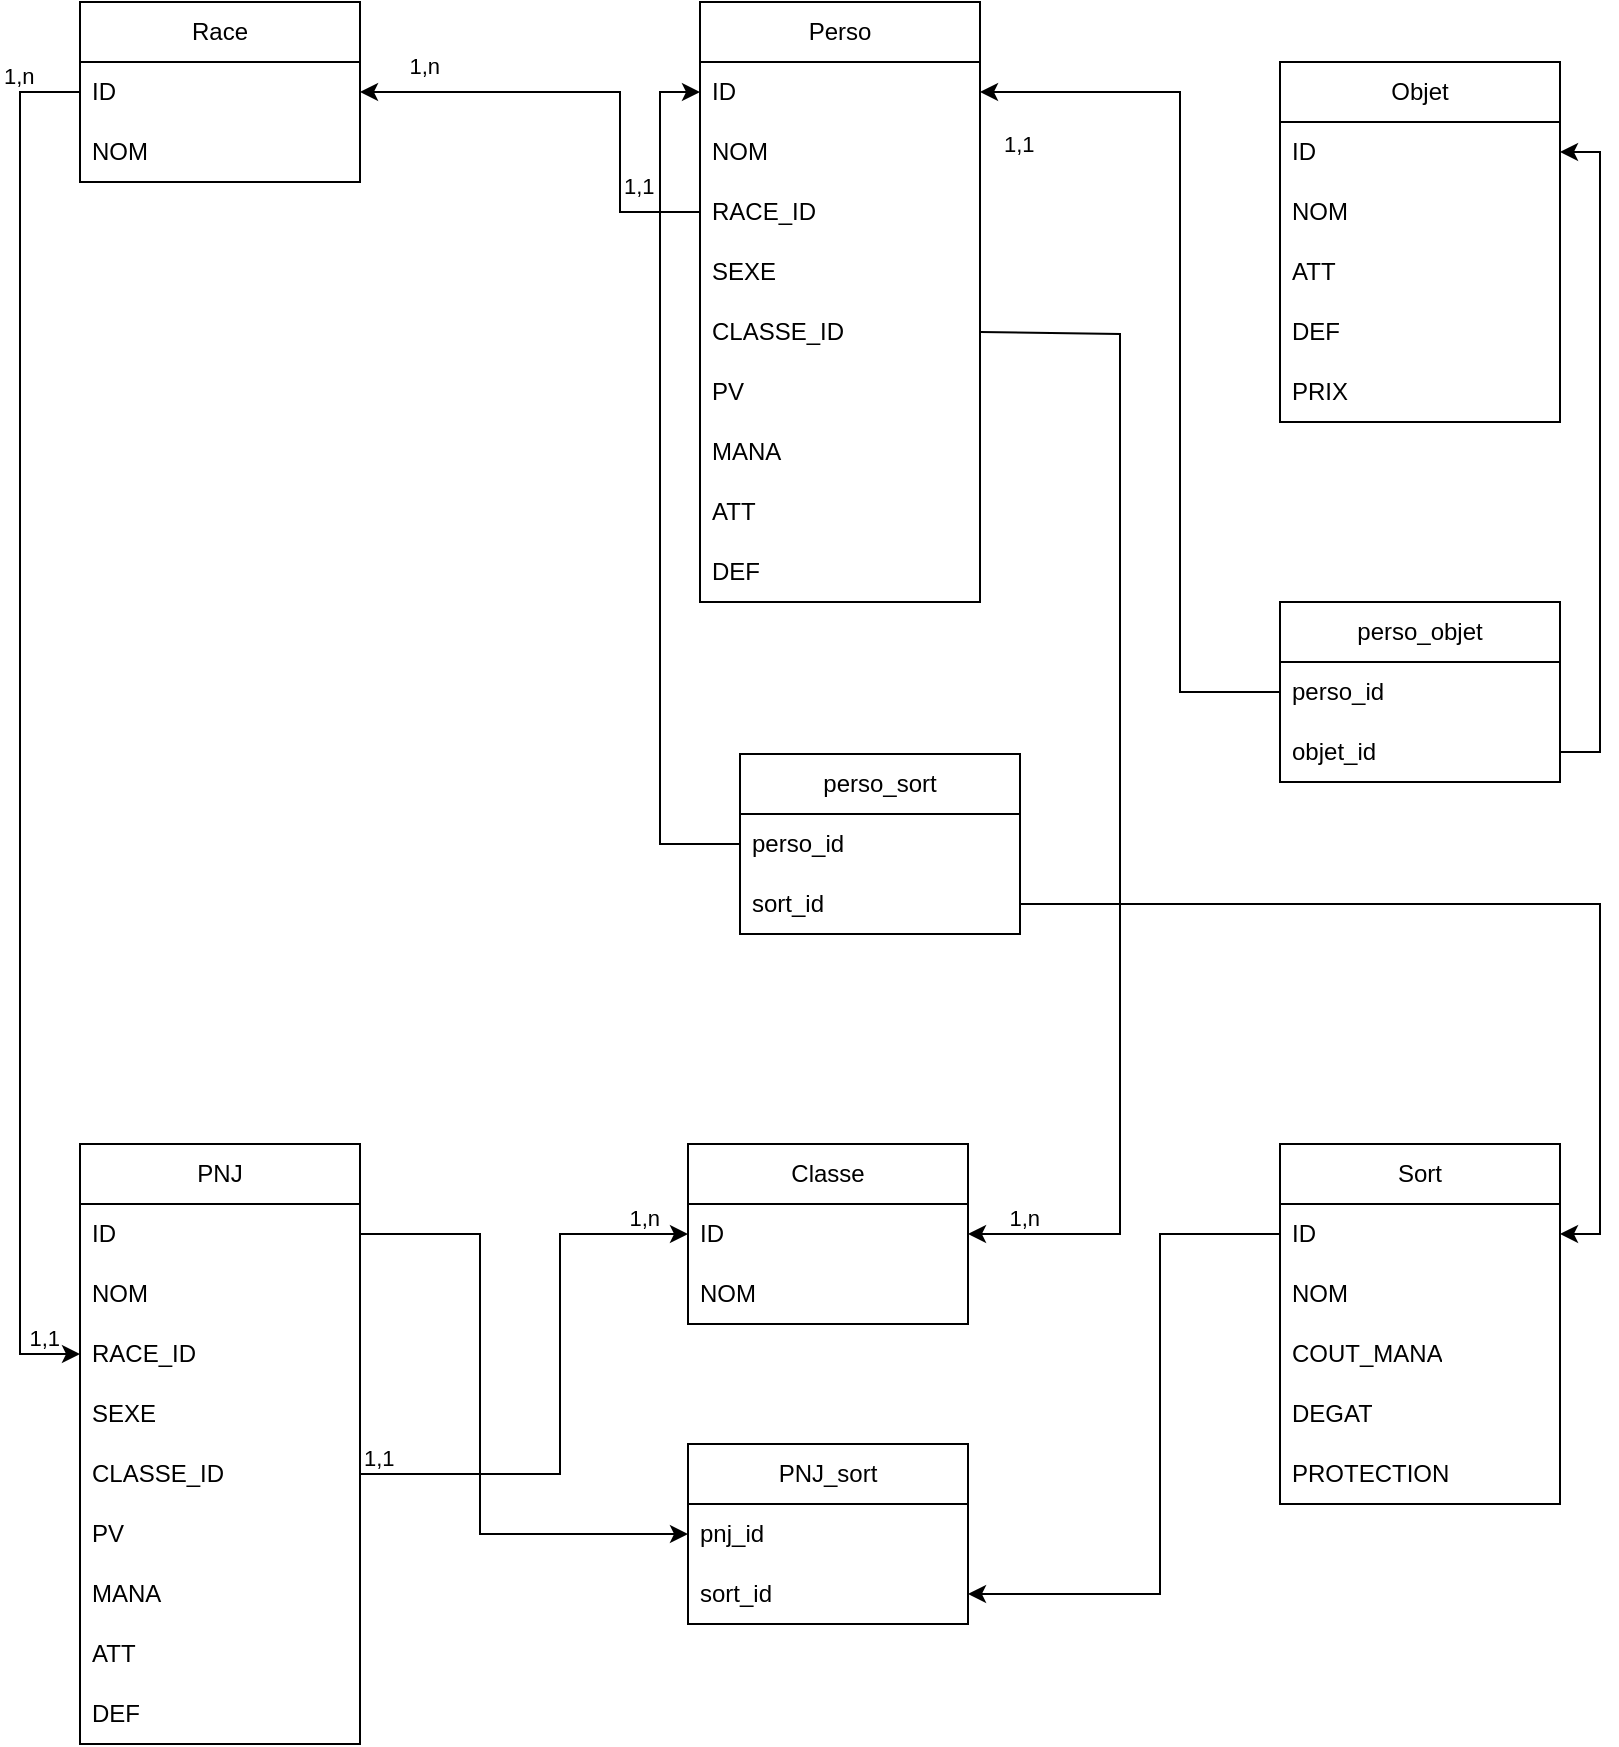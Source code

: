 <mxfile version="21.1.3" type="github">
  <diagram name="Page-1" id="8PCjq-Uvg6T5y5xdZmpN">
    <mxGraphModel dx="1687" dy="2058" grid="1" gridSize="10" guides="1" tooltips="1" connect="1" arrows="1" fold="1" page="1" pageScale="1" pageWidth="827" pageHeight="1169" math="0" shadow="0">
      <root>
        <mxCell id="0" />
        <mxCell id="1" parent="0" />
        <mxCell id="YlfL06Fh3YdPjYA1-dt0-1" value="Race" style="swimlane;fontStyle=0;childLayout=stackLayout;horizontal=1;startSize=30;horizontalStack=0;resizeParent=1;resizeParentMax=0;resizeLast=0;collapsible=1;marginBottom=0;whiteSpace=wrap;html=1;" vertex="1" parent="1">
          <mxGeometry x="40" y="-46" width="140" height="90" as="geometry">
            <mxRectangle x="40" y="40" width="60" height="30" as="alternateBounds" />
          </mxGeometry>
        </mxCell>
        <mxCell id="YlfL06Fh3YdPjYA1-dt0-2" value="ID" style="text;strokeColor=none;fillColor=none;align=left;verticalAlign=middle;spacingLeft=4;spacingRight=4;overflow=hidden;points=[[0,0.5],[1,0.5]];portConstraint=eastwest;rotatable=0;whiteSpace=wrap;html=1;" vertex="1" parent="YlfL06Fh3YdPjYA1-dt0-1">
          <mxGeometry y="30" width="140" height="30" as="geometry" />
        </mxCell>
        <mxCell id="YlfL06Fh3YdPjYA1-dt0-3" value="NOM" style="text;strokeColor=none;fillColor=none;align=left;verticalAlign=middle;spacingLeft=4;spacingRight=4;overflow=hidden;points=[[0,0.5],[1,0.5]];portConstraint=eastwest;rotatable=0;whiteSpace=wrap;html=1;" vertex="1" parent="YlfL06Fh3YdPjYA1-dt0-1">
          <mxGeometry y="60" width="140" height="30" as="geometry" />
        </mxCell>
        <mxCell id="YlfL06Fh3YdPjYA1-dt0-5" value="Objet" style="swimlane;fontStyle=0;childLayout=stackLayout;horizontal=1;startSize=30;horizontalStack=0;resizeParent=1;resizeParentMax=0;resizeLast=0;collapsible=1;marginBottom=0;whiteSpace=wrap;html=1;" vertex="1" parent="1">
          <mxGeometry x="640" y="-16" width="140" height="180" as="geometry" />
        </mxCell>
        <mxCell id="YlfL06Fh3YdPjYA1-dt0-6" value="ID" style="text;strokeColor=none;fillColor=none;align=left;verticalAlign=middle;spacingLeft=4;spacingRight=4;overflow=hidden;points=[[0,0.5],[1,0.5]];portConstraint=eastwest;rotatable=0;whiteSpace=wrap;html=1;" vertex="1" parent="YlfL06Fh3YdPjYA1-dt0-5">
          <mxGeometry y="30" width="140" height="30" as="geometry" />
        </mxCell>
        <mxCell id="YlfL06Fh3YdPjYA1-dt0-25" value="NOM" style="text;strokeColor=none;fillColor=none;align=left;verticalAlign=middle;spacingLeft=4;spacingRight=4;overflow=hidden;points=[[0,0.5],[1,0.5]];portConstraint=eastwest;rotatable=0;whiteSpace=wrap;html=1;" vertex="1" parent="YlfL06Fh3YdPjYA1-dt0-5">
          <mxGeometry y="60" width="140" height="30" as="geometry" />
        </mxCell>
        <mxCell id="YlfL06Fh3YdPjYA1-dt0-7" value="ATT" style="text;strokeColor=none;fillColor=none;align=left;verticalAlign=middle;spacingLeft=4;spacingRight=4;overflow=hidden;points=[[0,0.5],[1,0.5]];portConstraint=eastwest;rotatable=0;whiteSpace=wrap;html=1;" vertex="1" parent="YlfL06Fh3YdPjYA1-dt0-5">
          <mxGeometry y="90" width="140" height="30" as="geometry" />
        </mxCell>
        <mxCell id="YlfL06Fh3YdPjYA1-dt0-8" value="DEF" style="text;strokeColor=none;fillColor=none;align=left;verticalAlign=middle;spacingLeft=4;spacingRight=4;overflow=hidden;points=[[0,0.5],[1,0.5]];portConstraint=eastwest;rotatable=0;whiteSpace=wrap;html=1;" vertex="1" parent="YlfL06Fh3YdPjYA1-dt0-5">
          <mxGeometry y="120" width="140" height="30" as="geometry" />
        </mxCell>
        <mxCell id="YlfL06Fh3YdPjYA1-dt0-28" value="PRIX" style="text;strokeColor=none;fillColor=none;align=left;verticalAlign=middle;spacingLeft=4;spacingRight=4;overflow=hidden;points=[[0,0.5],[1,0.5]];portConstraint=eastwest;rotatable=0;whiteSpace=wrap;html=1;" vertex="1" parent="YlfL06Fh3YdPjYA1-dt0-5">
          <mxGeometry y="150" width="140" height="30" as="geometry" />
        </mxCell>
        <mxCell id="YlfL06Fh3YdPjYA1-dt0-9" value="Perso" style="swimlane;fontStyle=0;childLayout=stackLayout;horizontal=1;startSize=30;horizontalStack=0;resizeParent=1;resizeParentMax=0;resizeLast=0;collapsible=1;marginBottom=0;whiteSpace=wrap;html=1;" vertex="1" parent="1">
          <mxGeometry x="350" y="-46" width="140" height="300" as="geometry" />
        </mxCell>
        <mxCell id="YlfL06Fh3YdPjYA1-dt0-10" value="ID" style="text;strokeColor=none;fillColor=none;align=left;verticalAlign=middle;spacingLeft=4;spacingRight=4;overflow=hidden;points=[[0,0.5],[1,0.5]];portConstraint=eastwest;rotatable=0;whiteSpace=wrap;html=1;" vertex="1" parent="YlfL06Fh3YdPjYA1-dt0-9">
          <mxGeometry y="30" width="140" height="30" as="geometry" />
        </mxCell>
        <mxCell id="YlfL06Fh3YdPjYA1-dt0-11" value="NOM" style="text;strokeColor=none;fillColor=none;align=left;verticalAlign=middle;spacingLeft=4;spacingRight=4;overflow=hidden;points=[[0,0.5],[1,0.5]];portConstraint=eastwest;rotatable=0;whiteSpace=wrap;html=1;" vertex="1" parent="YlfL06Fh3YdPjYA1-dt0-9">
          <mxGeometry y="60" width="140" height="30" as="geometry" />
        </mxCell>
        <mxCell id="YlfL06Fh3YdPjYA1-dt0-12" value="RACE_ID" style="text;strokeColor=none;fillColor=none;align=left;verticalAlign=middle;spacingLeft=4;spacingRight=4;overflow=hidden;points=[[0,0.5],[1,0.5]];portConstraint=eastwest;rotatable=0;whiteSpace=wrap;html=1;" vertex="1" parent="YlfL06Fh3YdPjYA1-dt0-9">
          <mxGeometry y="90" width="140" height="30" as="geometry" />
        </mxCell>
        <mxCell id="YlfL06Fh3YdPjYA1-dt0-29" value="SEXE" style="text;strokeColor=none;fillColor=none;align=left;verticalAlign=middle;spacingLeft=4;spacingRight=4;overflow=hidden;points=[[0,0.5],[1,0.5]];portConstraint=eastwest;rotatable=0;whiteSpace=wrap;html=1;" vertex="1" parent="YlfL06Fh3YdPjYA1-dt0-9">
          <mxGeometry y="120" width="140" height="30" as="geometry" />
        </mxCell>
        <mxCell id="YlfL06Fh3YdPjYA1-dt0-31" value="CLASSE_ID" style="text;strokeColor=none;fillColor=none;align=left;verticalAlign=middle;spacingLeft=4;spacingRight=4;overflow=hidden;points=[[0,0.5],[1,0.5]];portConstraint=eastwest;rotatable=0;whiteSpace=wrap;html=1;" vertex="1" parent="YlfL06Fh3YdPjYA1-dt0-9">
          <mxGeometry y="150" width="140" height="30" as="geometry" />
        </mxCell>
        <mxCell id="YlfL06Fh3YdPjYA1-dt0-32" value="PV" style="text;strokeColor=none;fillColor=none;align=left;verticalAlign=middle;spacingLeft=4;spacingRight=4;overflow=hidden;points=[[0,0.5],[1,0.5]];portConstraint=eastwest;rotatable=0;whiteSpace=wrap;html=1;" vertex="1" parent="YlfL06Fh3YdPjYA1-dt0-9">
          <mxGeometry y="180" width="140" height="30" as="geometry" />
        </mxCell>
        <mxCell id="YlfL06Fh3YdPjYA1-dt0-33" value="MANA" style="text;strokeColor=none;fillColor=none;align=left;verticalAlign=middle;spacingLeft=4;spacingRight=4;overflow=hidden;points=[[0,0.5],[1,0.5]];portConstraint=eastwest;rotatable=0;whiteSpace=wrap;html=1;" vertex="1" parent="YlfL06Fh3YdPjYA1-dt0-9">
          <mxGeometry y="210" width="140" height="30" as="geometry" />
        </mxCell>
        <mxCell id="YlfL06Fh3YdPjYA1-dt0-34" value="ATT" style="text;strokeColor=none;fillColor=none;align=left;verticalAlign=middle;spacingLeft=4;spacingRight=4;overflow=hidden;points=[[0,0.5],[1,0.5]];portConstraint=eastwest;rotatable=0;whiteSpace=wrap;html=1;" vertex="1" parent="YlfL06Fh3YdPjYA1-dt0-9">
          <mxGeometry y="240" width="140" height="30" as="geometry" />
        </mxCell>
        <mxCell id="YlfL06Fh3YdPjYA1-dt0-30" value="DEF" style="text;strokeColor=none;fillColor=none;align=left;verticalAlign=middle;spacingLeft=4;spacingRight=4;overflow=hidden;points=[[0,0.5],[1,0.5]];portConstraint=eastwest;rotatable=0;whiteSpace=wrap;html=1;" vertex="1" parent="YlfL06Fh3YdPjYA1-dt0-9">
          <mxGeometry y="270" width="140" height="30" as="geometry" />
        </mxCell>
        <mxCell id="YlfL06Fh3YdPjYA1-dt0-17" value="Classe" style="swimlane;fontStyle=0;childLayout=stackLayout;horizontal=1;startSize=30;horizontalStack=0;resizeParent=1;resizeParentMax=0;resizeLast=0;collapsible=1;marginBottom=0;whiteSpace=wrap;html=1;" vertex="1" parent="1">
          <mxGeometry x="344" y="525" width="140" height="90" as="geometry" />
        </mxCell>
        <mxCell id="YlfL06Fh3YdPjYA1-dt0-18" value="ID" style="text;strokeColor=none;fillColor=none;align=left;verticalAlign=middle;spacingLeft=4;spacingRight=4;overflow=hidden;points=[[0,0.5],[1,0.5]];portConstraint=eastwest;rotatable=0;whiteSpace=wrap;html=1;" vertex="1" parent="YlfL06Fh3YdPjYA1-dt0-17">
          <mxGeometry y="30" width="140" height="30" as="geometry" />
        </mxCell>
        <mxCell id="YlfL06Fh3YdPjYA1-dt0-19" value="NOM" style="text;strokeColor=none;fillColor=none;align=left;verticalAlign=middle;spacingLeft=4;spacingRight=4;overflow=hidden;points=[[0,0.5],[1,0.5]];portConstraint=eastwest;rotatable=0;whiteSpace=wrap;html=1;" vertex="1" parent="YlfL06Fh3YdPjYA1-dt0-17">
          <mxGeometry y="60" width="140" height="30" as="geometry" />
        </mxCell>
        <mxCell id="YlfL06Fh3YdPjYA1-dt0-21" value="Sort" style="swimlane;fontStyle=0;childLayout=stackLayout;horizontal=1;startSize=30;horizontalStack=0;resizeParent=1;resizeParentMax=0;resizeLast=0;collapsible=1;marginBottom=0;whiteSpace=wrap;html=1;" vertex="1" parent="1">
          <mxGeometry x="640" y="525" width="140" height="180" as="geometry">
            <mxRectangle x="640" y="525" width="60" height="30" as="alternateBounds" />
          </mxGeometry>
        </mxCell>
        <mxCell id="YlfL06Fh3YdPjYA1-dt0-22" value="ID" style="text;strokeColor=none;fillColor=none;align=left;verticalAlign=middle;spacingLeft=4;spacingRight=4;overflow=hidden;points=[[0,0.5],[1,0.5]];portConstraint=eastwest;rotatable=0;whiteSpace=wrap;html=1;" vertex="1" parent="YlfL06Fh3YdPjYA1-dt0-21">
          <mxGeometry y="30" width="140" height="30" as="geometry" />
        </mxCell>
        <mxCell id="YlfL06Fh3YdPjYA1-dt0-40" value="NOM" style="text;strokeColor=none;fillColor=none;align=left;verticalAlign=middle;spacingLeft=4;spacingRight=4;overflow=hidden;points=[[0,0.5],[1,0.5]];portConstraint=eastwest;rotatable=0;whiteSpace=wrap;html=1;" vertex="1" parent="YlfL06Fh3YdPjYA1-dt0-21">
          <mxGeometry y="60" width="140" height="30" as="geometry" />
        </mxCell>
        <mxCell id="YlfL06Fh3YdPjYA1-dt0-41" value="COUT_MANA" style="text;strokeColor=none;fillColor=none;align=left;verticalAlign=middle;spacingLeft=4;spacingRight=4;overflow=hidden;points=[[0,0.5],[1,0.5]];portConstraint=eastwest;rotatable=0;whiteSpace=wrap;html=1;" vertex="1" parent="YlfL06Fh3YdPjYA1-dt0-21">
          <mxGeometry y="90" width="140" height="30" as="geometry" />
        </mxCell>
        <mxCell id="YlfL06Fh3YdPjYA1-dt0-23" value="DEGAT" style="text;strokeColor=none;fillColor=none;align=left;verticalAlign=middle;spacingLeft=4;spacingRight=4;overflow=hidden;points=[[0,0.5],[1,0.5]];portConstraint=eastwest;rotatable=0;whiteSpace=wrap;html=1;" vertex="1" parent="YlfL06Fh3YdPjYA1-dt0-21">
          <mxGeometry y="120" width="140" height="30" as="geometry" />
        </mxCell>
        <mxCell id="YlfL06Fh3YdPjYA1-dt0-24" value="PROTECTION" style="text;strokeColor=none;fillColor=none;align=left;verticalAlign=middle;spacingLeft=4;spacingRight=4;overflow=hidden;points=[[0,0.5],[1,0.5]];portConstraint=eastwest;rotatable=0;whiteSpace=wrap;html=1;" vertex="1" parent="YlfL06Fh3YdPjYA1-dt0-21">
          <mxGeometry y="150" width="140" height="30" as="geometry" />
        </mxCell>
        <mxCell id="YlfL06Fh3YdPjYA1-dt0-42" value="PNJ" style="swimlane;fontStyle=0;childLayout=stackLayout;horizontal=1;startSize=30;horizontalStack=0;resizeParent=1;resizeParentMax=0;resizeLast=0;collapsible=1;marginBottom=0;whiteSpace=wrap;html=1;" vertex="1" parent="1">
          <mxGeometry x="40" y="525" width="140" height="300" as="geometry" />
        </mxCell>
        <mxCell id="YlfL06Fh3YdPjYA1-dt0-43" value="ID" style="text;strokeColor=none;fillColor=none;align=left;verticalAlign=middle;spacingLeft=4;spacingRight=4;overflow=hidden;points=[[0,0.5],[1,0.5]];portConstraint=eastwest;rotatable=0;whiteSpace=wrap;html=1;" vertex="1" parent="YlfL06Fh3YdPjYA1-dt0-42">
          <mxGeometry y="30" width="140" height="30" as="geometry" />
        </mxCell>
        <mxCell id="YlfL06Fh3YdPjYA1-dt0-44" value="NOM" style="text;strokeColor=none;fillColor=none;align=left;verticalAlign=middle;spacingLeft=4;spacingRight=4;overflow=hidden;points=[[0,0.5],[1,0.5]];portConstraint=eastwest;rotatable=0;whiteSpace=wrap;html=1;" vertex="1" parent="YlfL06Fh3YdPjYA1-dt0-42">
          <mxGeometry y="60" width="140" height="30" as="geometry" />
        </mxCell>
        <mxCell id="YlfL06Fh3YdPjYA1-dt0-45" value="RACE_ID" style="text;strokeColor=none;fillColor=none;align=left;verticalAlign=middle;spacingLeft=4;spacingRight=4;overflow=hidden;points=[[0,0.5],[1,0.5]];portConstraint=eastwest;rotatable=0;whiteSpace=wrap;html=1;" vertex="1" parent="YlfL06Fh3YdPjYA1-dt0-42">
          <mxGeometry y="90" width="140" height="30" as="geometry" />
        </mxCell>
        <mxCell id="YlfL06Fh3YdPjYA1-dt0-46" value="SEXE" style="text;strokeColor=none;fillColor=none;align=left;verticalAlign=middle;spacingLeft=4;spacingRight=4;overflow=hidden;points=[[0,0.5],[1,0.5]];portConstraint=eastwest;rotatable=0;whiteSpace=wrap;html=1;" vertex="1" parent="YlfL06Fh3YdPjYA1-dt0-42">
          <mxGeometry y="120" width="140" height="30" as="geometry" />
        </mxCell>
        <mxCell id="YlfL06Fh3YdPjYA1-dt0-47" value="CLASSE_ID" style="text;strokeColor=none;fillColor=none;align=left;verticalAlign=middle;spacingLeft=4;spacingRight=4;overflow=hidden;points=[[0,0.5],[1,0.5]];portConstraint=eastwest;rotatable=0;whiteSpace=wrap;html=1;" vertex="1" parent="YlfL06Fh3YdPjYA1-dt0-42">
          <mxGeometry y="150" width="140" height="30" as="geometry" />
        </mxCell>
        <mxCell id="YlfL06Fh3YdPjYA1-dt0-48" value="PV" style="text;strokeColor=none;fillColor=none;align=left;verticalAlign=middle;spacingLeft=4;spacingRight=4;overflow=hidden;points=[[0,0.5],[1,0.5]];portConstraint=eastwest;rotatable=0;whiteSpace=wrap;html=1;" vertex="1" parent="YlfL06Fh3YdPjYA1-dt0-42">
          <mxGeometry y="180" width="140" height="30" as="geometry" />
        </mxCell>
        <mxCell id="YlfL06Fh3YdPjYA1-dt0-49" value="MANA" style="text;strokeColor=none;fillColor=none;align=left;verticalAlign=middle;spacingLeft=4;spacingRight=4;overflow=hidden;points=[[0,0.5],[1,0.5]];portConstraint=eastwest;rotatable=0;whiteSpace=wrap;html=1;" vertex="1" parent="YlfL06Fh3YdPjYA1-dt0-42">
          <mxGeometry y="210" width="140" height="30" as="geometry" />
        </mxCell>
        <mxCell id="YlfL06Fh3YdPjYA1-dt0-50" value="ATT" style="text;strokeColor=none;fillColor=none;align=left;verticalAlign=middle;spacingLeft=4;spacingRight=4;overflow=hidden;points=[[0,0.5],[1,0.5]];portConstraint=eastwest;rotatable=0;whiteSpace=wrap;html=1;" vertex="1" parent="YlfL06Fh3YdPjYA1-dt0-42">
          <mxGeometry y="240" width="140" height="30" as="geometry" />
        </mxCell>
        <mxCell id="YlfL06Fh3YdPjYA1-dt0-51" value="DEF" style="text;strokeColor=none;fillColor=none;align=left;verticalAlign=middle;spacingLeft=4;spacingRight=4;overflow=hidden;points=[[0,0.5],[1,0.5]];portConstraint=eastwest;rotatable=0;whiteSpace=wrap;html=1;" vertex="1" parent="YlfL06Fh3YdPjYA1-dt0-42">
          <mxGeometry y="270" width="140" height="30" as="geometry" />
        </mxCell>
        <mxCell id="YlfL06Fh3YdPjYA1-dt0-60" value="" style="endArrow=classic;html=1;rounded=0;exitX=0;exitY=0.5;exitDx=0;exitDy=0;entryX=1;entryY=0.5;entryDx=0;entryDy=0;" edge="1" parent="1" source="YlfL06Fh3YdPjYA1-dt0-12" target="YlfL06Fh3YdPjYA1-dt0-2">
          <mxGeometry relative="1" as="geometry">
            <mxPoint x="330" y="204" as="sourcePoint" />
            <mxPoint x="490" y="204" as="targetPoint" />
            <Array as="points">
              <mxPoint x="310" y="59" />
              <mxPoint x="310" y="-1" />
              <mxPoint x="240" y="-1" />
            </Array>
          </mxGeometry>
        </mxCell>
        <mxCell id="YlfL06Fh3YdPjYA1-dt0-62" value="1,1" style="edgeLabel;resizable=0;html=1;align=left;verticalAlign=bottom;" connectable="0" vertex="1" parent="YlfL06Fh3YdPjYA1-dt0-60">
          <mxGeometry x="-1" relative="1" as="geometry">
            <mxPoint x="-40" y="-5" as="offset" />
          </mxGeometry>
        </mxCell>
        <mxCell id="YlfL06Fh3YdPjYA1-dt0-63" value="1,n" style="edgeLabel;resizable=0;html=1;align=right;verticalAlign=bottom;" connectable="0" vertex="1" parent="YlfL06Fh3YdPjYA1-dt0-60">
          <mxGeometry x="1" relative="1" as="geometry">
            <mxPoint x="40" y="-5" as="offset" />
          </mxGeometry>
        </mxCell>
        <mxCell id="YlfL06Fh3YdPjYA1-dt0-64" value="" style="endArrow=classic;html=1;rounded=0;entryX=1;entryY=0.5;entryDx=0;entryDy=0;exitX=1;exitY=0.5;exitDx=0;exitDy=0;" edge="1" parent="1" source="YlfL06Fh3YdPjYA1-dt0-31" target="YlfL06Fh3YdPjYA1-dt0-18">
          <mxGeometry relative="1" as="geometry">
            <mxPoint x="490" y="205" as="sourcePoint" />
            <mxPoint x="490" y="290" as="targetPoint" />
            <Array as="points">
              <mxPoint x="560" y="120" />
              <mxPoint x="560" y="570" />
            </Array>
          </mxGeometry>
        </mxCell>
        <mxCell id="YlfL06Fh3YdPjYA1-dt0-66" value="1,1" style="edgeLabel;resizable=0;html=1;align=left;verticalAlign=bottom;" connectable="0" vertex="1" parent="YlfL06Fh3YdPjYA1-dt0-64">
          <mxGeometry x="-1" relative="1" as="geometry">
            <mxPoint x="10" y="-86" as="offset" />
          </mxGeometry>
        </mxCell>
        <mxCell id="YlfL06Fh3YdPjYA1-dt0-67" value="1,n" style="edgeLabel;resizable=0;html=1;align=right;verticalAlign=bottom;" connectable="0" vertex="1" parent="YlfL06Fh3YdPjYA1-dt0-64">
          <mxGeometry x="1" relative="1" as="geometry">
            <mxPoint x="36" as="offset" />
          </mxGeometry>
        </mxCell>
        <mxCell id="YlfL06Fh3YdPjYA1-dt0-69" value="" style="endArrow=classic;html=1;rounded=0;exitX=0;exitY=0.5;exitDx=0;exitDy=0;entryX=0;entryY=0.5;entryDx=0;entryDy=0;" edge="1" parent="1" source="YlfL06Fh3YdPjYA1-dt0-2" target="YlfL06Fh3YdPjYA1-dt0-45">
          <mxGeometry relative="1" as="geometry">
            <mxPoint x="80" y="300" as="sourcePoint" />
            <mxPoint x="240" y="300" as="targetPoint" />
            <Array as="points">
              <mxPoint x="10" y="-1" />
              <mxPoint x="10" y="360" />
              <mxPoint x="10" y="630" />
            </Array>
          </mxGeometry>
        </mxCell>
        <mxCell id="YlfL06Fh3YdPjYA1-dt0-71" value="1,n" style="edgeLabel;resizable=0;html=1;align=left;verticalAlign=bottom;" connectable="0" vertex="1" parent="YlfL06Fh3YdPjYA1-dt0-69">
          <mxGeometry x="-1" relative="1" as="geometry">
            <mxPoint x="-40" as="offset" />
          </mxGeometry>
        </mxCell>
        <mxCell id="YlfL06Fh3YdPjYA1-dt0-72" value="1,1" style="edgeLabel;resizable=0;html=1;align=right;verticalAlign=bottom;" connectable="0" vertex="1" parent="YlfL06Fh3YdPjYA1-dt0-69">
          <mxGeometry x="1" relative="1" as="geometry">
            <mxPoint x="-10" as="offset" />
          </mxGeometry>
        </mxCell>
        <mxCell id="YlfL06Fh3YdPjYA1-dt0-73" value="" style="endArrow=classic;html=1;rounded=0;exitX=1;exitY=0.5;exitDx=0;exitDy=0;entryX=0;entryY=0.5;entryDx=0;entryDy=0;" edge="1" parent="1" source="YlfL06Fh3YdPjYA1-dt0-47" target="YlfL06Fh3YdPjYA1-dt0-18">
          <mxGeometry relative="1" as="geometry">
            <mxPoint x="330" y="490" as="sourcePoint" />
            <mxPoint x="490" y="490" as="targetPoint" />
            <Array as="points">
              <mxPoint x="280" y="690" />
              <mxPoint x="280" y="570" />
            </Array>
          </mxGeometry>
        </mxCell>
        <mxCell id="YlfL06Fh3YdPjYA1-dt0-75" value="1,1" style="edgeLabel;resizable=0;html=1;align=left;verticalAlign=bottom;" connectable="0" vertex="1" parent="YlfL06Fh3YdPjYA1-dt0-73">
          <mxGeometry x="-1" relative="1" as="geometry" />
        </mxCell>
        <mxCell id="YlfL06Fh3YdPjYA1-dt0-76" value="1,n" style="edgeLabel;resizable=0;html=1;align=right;verticalAlign=bottom;" connectable="0" vertex="1" parent="YlfL06Fh3YdPjYA1-dt0-73">
          <mxGeometry x="1" relative="1" as="geometry">
            <mxPoint x="-14" as="offset" />
          </mxGeometry>
        </mxCell>
        <mxCell id="YlfL06Fh3YdPjYA1-dt0-77" value="PNJ_sort" style="swimlane;fontStyle=0;childLayout=stackLayout;horizontal=1;startSize=30;horizontalStack=0;resizeParent=1;resizeParentMax=0;resizeLast=0;collapsible=1;marginBottom=0;whiteSpace=wrap;html=1;" vertex="1" parent="1">
          <mxGeometry x="344" y="675" width="140" height="90" as="geometry" />
        </mxCell>
        <mxCell id="YlfL06Fh3YdPjYA1-dt0-78" value="pnj_id" style="text;strokeColor=none;fillColor=none;align=left;verticalAlign=middle;spacingLeft=4;spacingRight=4;overflow=hidden;points=[[0,0.5],[1,0.5]];portConstraint=eastwest;rotatable=0;whiteSpace=wrap;html=1;" vertex="1" parent="YlfL06Fh3YdPjYA1-dt0-77">
          <mxGeometry y="30" width="140" height="30" as="geometry" />
        </mxCell>
        <mxCell id="YlfL06Fh3YdPjYA1-dt0-79" value="sort_id" style="text;strokeColor=none;fillColor=none;align=left;verticalAlign=middle;spacingLeft=4;spacingRight=4;overflow=hidden;points=[[0,0.5],[1,0.5]];portConstraint=eastwest;rotatable=0;whiteSpace=wrap;html=1;" vertex="1" parent="YlfL06Fh3YdPjYA1-dt0-77">
          <mxGeometry y="60" width="140" height="30" as="geometry" />
        </mxCell>
        <mxCell id="YlfL06Fh3YdPjYA1-dt0-81" style="edgeStyle=orthogonalEdgeStyle;rounded=0;orthogonalLoop=1;jettySize=auto;html=1;exitX=1;exitY=0.5;exitDx=0;exitDy=0;entryX=0;entryY=0.5;entryDx=0;entryDy=0;" edge="1" parent="1" source="YlfL06Fh3YdPjYA1-dt0-43" target="YlfL06Fh3YdPjYA1-dt0-78">
          <mxGeometry relative="1" as="geometry">
            <Array as="points">
              <mxPoint x="240" y="570" />
              <mxPoint x="240" y="720" />
            </Array>
          </mxGeometry>
        </mxCell>
        <mxCell id="YlfL06Fh3YdPjYA1-dt0-82" style="edgeStyle=orthogonalEdgeStyle;rounded=0;orthogonalLoop=1;jettySize=auto;html=1;exitX=0;exitY=0.5;exitDx=0;exitDy=0;entryX=1;entryY=0.5;entryDx=0;entryDy=0;" edge="1" parent="1" source="YlfL06Fh3YdPjYA1-dt0-22" target="YlfL06Fh3YdPjYA1-dt0-79">
          <mxGeometry relative="1" as="geometry">
            <Array as="points">
              <mxPoint x="580" y="570" />
              <mxPoint x="580" y="750" />
            </Array>
          </mxGeometry>
        </mxCell>
        <mxCell id="YlfL06Fh3YdPjYA1-dt0-83" value="perso_objet" style="swimlane;fontStyle=0;childLayout=stackLayout;horizontal=1;startSize=30;horizontalStack=0;resizeParent=1;resizeParentMax=0;resizeLast=0;collapsible=1;marginBottom=0;whiteSpace=wrap;html=1;" vertex="1" parent="1">
          <mxGeometry x="640" y="254" width="140" height="90" as="geometry" />
        </mxCell>
        <mxCell id="YlfL06Fh3YdPjYA1-dt0-84" value="perso_id" style="text;strokeColor=none;fillColor=none;align=left;verticalAlign=middle;spacingLeft=4;spacingRight=4;overflow=hidden;points=[[0,0.5],[1,0.5]];portConstraint=eastwest;rotatable=0;whiteSpace=wrap;html=1;" vertex="1" parent="YlfL06Fh3YdPjYA1-dt0-83">
          <mxGeometry y="30" width="140" height="30" as="geometry" />
        </mxCell>
        <mxCell id="YlfL06Fh3YdPjYA1-dt0-85" value="objet_id" style="text;strokeColor=none;fillColor=none;align=left;verticalAlign=middle;spacingLeft=4;spacingRight=4;overflow=hidden;points=[[0,0.5],[1,0.5]];portConstraint=eastwest;rotatable=0;whiteSpace=wrap;html=1;" vertex="1" parent="YlfL06Fh3YdPjYA1-dt0-83">
          <mxGeometry y="60" width="140" height="30" as="geometry" />
        </mxCell>
        <mxCell id="YlfL06Fh3YdPjYA1-dt0-87" style="edgeStyle=orthogonalEdgeStyle;rounded=0;orthogonalLoop=1;jettySize=auto;html=1;exitX=0;exitY=0.5;exitDx=0;exitDy=0;entryX=1;entryY=0.5;entryDx=0;entryDy=0;" edge="1" parent="1" source="YlfL06Fh3YdPjYA1-dt0-84" target="YlfL06Fh3YdPjYA1-dt0-10">
          <mxGeometry relative="1" as="geometry">
            <Array as="points">
              <mxPoint x="590" y="299" />
              <mxPoint x="590" y="-1" />
            </Array>
          </mxGeometry>
        </mxCell>
        <mxCell id="YlfL06Fh3YdPjYA1-dt0-88" style="edgeStyle=orthogonalEdgeStyle;rounded=0;orthogonalLoop=1;jettySize=auto;html=1;exitX=1;exitY=0.5;exitDx=0;exitDy=0;entryX=1;entryY=0.5;entryDx=0;entryDy=0;" edge="1" parent="1" source="YlfL06Fh3YdPjYA1-dt0-85" target="YlfL06Fh3YdPjYA1-dt0-6">
          <mxGeometry relative="1" as="geometry" />
        </mxCell>
        <mxCell id="YlfL06Fh3YdPjYA1-dt0-89" value="perso_sort" style="swimlane;fontStyle=0;childLayout=stackLayout;horizontal=1;startSize=30;horizontalStack=0;resizeParent=1;resizeParentMax=0;resizeLast=0;collapsible=1;marginBottom=0;whiteSpace=wrap;html=1;" vertex="1" parent="1">
          <mxGeometry x="370" y="330" width="140" height="90" as="geometry" />
        </mxCell>
        <mxCell id="YlfL06Fh3YdPjYA1-dt0-90" value="perso_id" style="text;strokeColor=none;fillColor=none;align=left;verticalAlign=middle;spacingLeft=4;spacingRight=4;overflow=hidden;points=[[0,0.5],[1,0.5]];portConstraint=eastwest;rotatable=0;whiteSpace=wrap;html=1;" vertex="1" parent="YlfL06Fh3YdPjYA1-dt0-89">
          <mxGeometry y="30" width="140" height="30" as="geometry" />
        </mxCell>
        <mxCell id="YlfL06Fh3YdPjYA1-dt0-91" value="sort_id" style="text;strokeColor=none;fillColor=none;align=left;verticalAlign=middle;spacingLeft=4;spacingRight=4;overflow=hidden;points=[[0,0.5],[1,0.5]];portConstraint=eastwest;rotatable=0;whiteSpace=wrap;html=1;" vertex="1" parent="YlfL06Fh3YdPjYA1-dt0-89">
          <mxGeometry y="60" width="140" height="30" as="geometry" />
        </mxCell>
        <mxCell id="YlfL06Fh3YdPjYA1-dt0-92" style="edgeStyle=orthogonalEdgeStyle;rounded=0;orthogonalLoop=1;jettySize=auto;html=1;exitX=0;exitY=0.5;exitDx=0;exitDy=0;entryX=0;entryY=0.5;entryDx=0;entryDy=0;" edge="1" parent="1" source="YlfL06Fh3YdPjYA1-dt0-90" target="YlfL06Fh3YdPjYA1-dt0-10">
          <mxGeometry relative="1" as="geometry" />
        </mxCell>
        <mxCell id="YlfL06Fh3YdPjYA1-dt0-93" style="edgeStyle=orthogonalEdgeStyle;rounded=0;orthogonalLoop=1;jettySize=auto;html=1;exitX=1;exitY=0.5;exitDx=0;exitDy=0;entryX=1;entryY=0.5;entryDx=0;entryDy=0;" edge="1" parent="1" source="YlfL06Fh3YdPjYA1-dt0-91" target="YlfL06Fh3YdPjYA1-dt0-22">
          <mxGeometry relative="1" as="geometry" />
        </mxCell>
      </root>
    </mxGraphModel>
  </diagram>
</mxfile>
